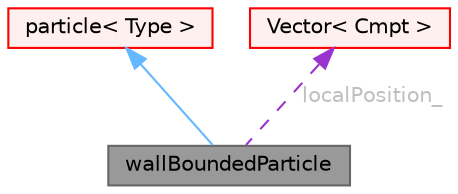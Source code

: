 digraph "wallBoundedParticle"
{
 // LATEX_PDF_SIZE
  bgcolor="transparent";
  edge [fontname=Helvetica,fontsize=10,labelfontname=Helvetica,labelfontsize=10];
  node [fontname=Helvetica,fontsize=10,shape=box,height=0.2,width=0.4];
  Node1 [id="Node000001",label="wallBoundedParticle",height=0.2,width=0.4,color="gray40", fillcolor="grey60", style="filled", fontcolor="black",tooltip="Particle class that tracks on triangles of boundary faces. Use trackToEdge similar to trackToFace on ..."];
  Node2 -> Node1 [id="edge1_Node000001_Node000002",dir="back",color="steelblue1",style="solid",tooltip=" "];
  Node2 [id="Node000002",label="particle\< Type \>",height=0.2,width=0.4,color="red", fillcolor="#FFF0F0", style="filled",URL="$classFoam_1_1particle.html",tooltip="Base particle class."];
  Node6 -> Node1 [id="edge2_Node000001_Node000006",dir="back",color="darkorchid3",style="dashed",tooltip=" ",label=" localPosition_",fontcolor="grey" ];
  Node6 [id="Node000006",label="Vector\< Cmpt \>",height=0.2,width=0.4,color="red", fillcolor="#FFF0F0", style="filled",URL="$classFoam_1_1Vector.html",tooltip="Templated 3D Vector derived from VectorSpace adding construction from 3 components,..."];
}
